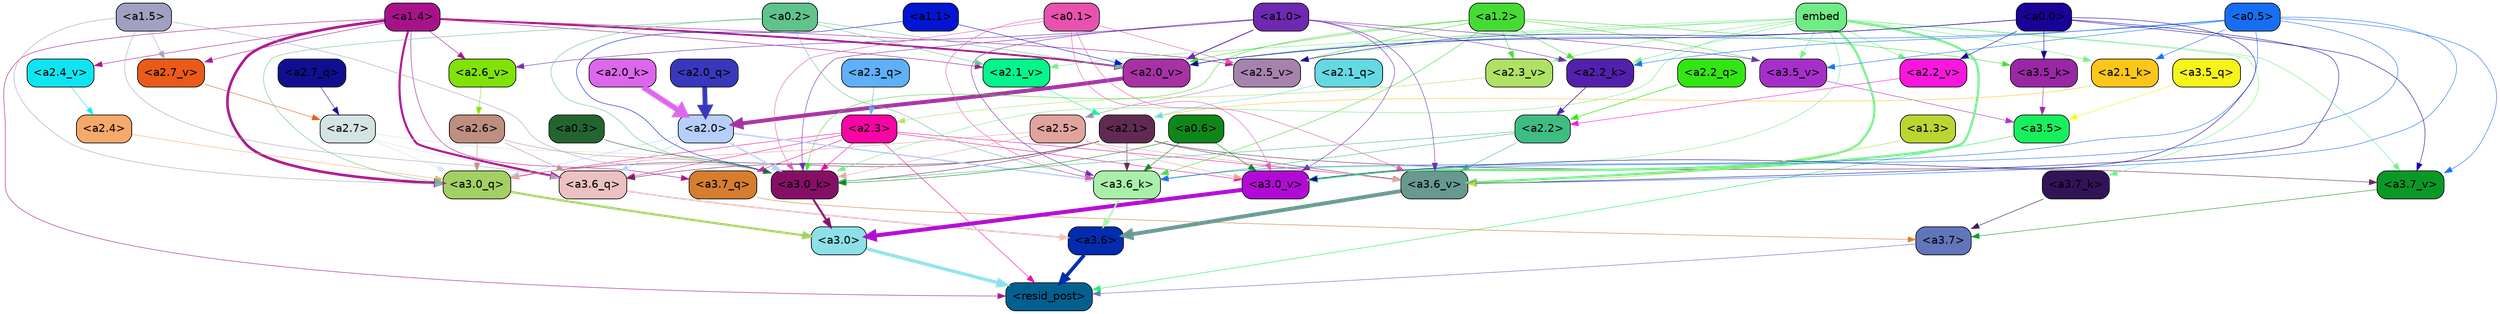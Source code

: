 strict digraph "" {
	graph [bgcolor=transparent,
		layout=dot,
		overlap=false,
		splines=true
	];
	"<a3.7>"	[color=black,
		fillcolor="#6175bb",
		fontname=Helvetica,
		shape=box,
		style="filled, rounded"];
	"<resid_post>"	[color=black,
		fillcolor="#045f91",
		fontname=Helvetica,
		shape=box,
		style="filled, rounded"];
	"<a3.7>" -> "<resid_post>"	[color="#6175bb",
		penwidth=0.6239100098609924];
	"<a3.6>"	[color=black,
		fillcolor="#032baf",
		fontname=Helvetica,
		shape=box,
		style="filled, rounded"];
	"<a3.6>" -> "<resid_post>"	[color="#032baf",
		penwidth=4.569062113761902];
	"<a3.5>"	[color=black,
		fillcolor="#17f05c",
		fontname=Helvetica,
		shape=box,
		style="filled, rounded"];
	"<a3.5>" -> "<resid_post>"	[color="#17f05c",
		penwidth=0.6];
	"<a3.0>"	[color=black,
		fillcolor="#8de0e7",
		fontname=Helvetica,
		shape=box,
		style="filled, rounded"];
	"<a3.0>" -> "<resid_post>"	[color="#8de0e7",
		penwidth=4.283544182777405];
	"<a2.3>"	[color=black,
		fillcolor="#fa03a4",
		fontname=Helvetica,
		shape=box,
		style="filled, rounded"];
	"<a2.3>" -> "<resid_post>"	[color="#fa03a4",
		penwidth=0.6];
	"<a3.7_q>"	[color=black,
		fillcolor="#d67d2e",
		fontname=Helvetica,
		shape=box,
		style="filled, rounded"];
	"<a2.3>" -> "<a3.7_q>"	[color="#fa03a4",
		penwidth=0.6];
	"<a3.6_q>"	[color=black,
		fillcolor="#ebc2c1",
		fontname=Helvetica,
		shape=box,
		style="filled, rounded"];
	"<a2.3>" -> "<a3.6_q>"	[color="#fa03a4",
		penwidth=0.6];
	"<a3.0_q>"	[color=black,
		fillcolor="#a2d062",
		fontname=Helvetica,
		shape=box,
		style="filled, rounded"];
	"<a2.3>" -> "<a3.0_q>"	[color="#fa03a4",
		penwidth=0.6];
	"<a3.0_k>"	[color=black,
		fillcolor="#860f66",
		fontname=Helvetica,
		shape=box,
		style="filled, rounded"];
	"<a2.3>" -> "<a3.0_k>"	[color="#fa03a4",
		penwidth=0.6];
	"<a3.6_v>"	[color=black,
		fillcolor="#679991",
		fontname=Helvetica,
		shape=box,
		style="filled, rounded"];
	"<a2.3>" -> "<a3.6_v>"	[color="#fa03a4",
		penwidth=0.6];
	"<a3.0_v>"	[color=black,
		fillcolor="#b20ad5",
		fontname=Helvetica,
		shape=box,
		style="filled, rounded"];
	"<a2.3>" -> "<a3.0_v>"	[color="#fa03a4",
		penwidth=0.6];
	"<a1.4>"	[color=black,
		fillcolor="#a7128b",
		fontname=Helvetica,
		shape=box,
		style="filled, rounded"];
	"<a1.4>" -> "<resid_post>"	[color="#a7128b",
		penwidth=0.6];
	"<a1.4>" -> "<a3.7_q>"	[color="#a7128b",
		penwidth=0.6];
	"<a1.4>" -> "<a3.6_q>"	[color="#a7128b",
		penwidth=2.6908124685287476];
	"<a1.4>" -> "<a3.0_q>"	[color="#a7128b",
		penwidth=3.32076895236969];
	"<a2.7_v>"	[color=black,
		fillcolor="#ea5a18",
		fontname=Helvetica,
		shape=box,
		style="filled, rounded"];
	"<a1.4>" -> "<a2.7_v>"	[color="#a7128b",
		penwidth=0.6];
	"<a2.6_v>"	[color=black,
		fillcolor="#80e207",
		fontname=Helvetica,
		shape=box,
		style="filled, rounded"];
	"<a1.4>" -> "<a2.6_v>"	[color="#a7128b",
		penwidth=0.6];
	"<a2.5_v>"	[color=black,
		fillcolor="#a583ac",
		fontname=Helvetica,
		shape=box,
		style="filled, rounded"];
	"<a1.4>" -> "<a2.5_v>"	[color="#a7128b",
		penwidth=0.6];
	"<a2.4_v>"	[color=black,
		fillcolor="#0ee5f3",
		fontname=Helvetica,
		shape=box,
		style="filled, rounded"];
	"<a1.4>" -> "<a2.4_v>"	[color="#a7128b",
		penwidth=0.6];
	"<a2.1_v>"	[color=black,
		fillcolor="#04f58c",
		fontname=Helvetica,
		shape=box,
		style="filled, rounded"];
	"<a1.4>" -> "<a2.1_v>"	[color="#a7128b",
		penwidth=0.6];
	"<a2.0_v>"	[color=black,
		fillcolor="#a632a3",
		fontname=Helvetica,
		shape=box,
		style="filled, rounded"];
	"<a1.4>" -> "<a2.0_v>"	[color="#a7128b",
		penwidth=2.3065454959869385];
	"<a3.7_q>" -> "<a3.7>"	[color="#d67d2e",
		penwidth=0.6];
	"<a3.6_q>" -> "<a3.6>"	[color="#ebc2c1",
		penwidth=2.03758105635643];
	"<a3.5_q>"	[color=black,
		fillcolor="#f6f419",
		fontname=Helvetica,
		shape=box,
		style="filled, rounded"];
	"<a3.5_q>" -> "<a3.5>"	[color="#f6f419",
		penwidth=0.6];
	"<a3.0_q>" -> "<a3.0>"	[color="#a2d062",
		penwidth=2.8638100624084473];
	"<a3.7_k>"	[color=black,
		fillcolor="#321358",
		fontname=Helvetica,
		shape=box,
		style="filled, rounded"];
	"<a3.7_k>" -> "<a3.7>"	[color="#321358",
		penwidth=0.6];
	"<a3.6_k>"	[color=black,
		fillcolor="#a9efa9",
		fontname=Helvetica,
		shape=box,
		style="filled, rounded"];
	"<a3.6_k>" -> "<a3.6>"	[color="#a9efa9",
		penwidth=2.174198240041733];
	"<a3.5_k>"	[color=black,
		fillcolor="#9a27a4",
		fontname=Helvetica,
		shape=box,
		style="filled, rounded"];
	"<a3.5_k>" -> "<a3.5>"	[color="#9a27a4",
		penwidth=0.6];
	"<a3.0_k>" -> "<a3.0>"	[color="#860f66",
		penwidth=2.6274144649505615];
	"<a3.7_v>"	[color=black,
		fillcolor="#0b9826",
		fontname=Helvetica,
		shape=box,
		style="filled, rounded"];
	"<a3.7_v>" -> "<a3.7>"	[color="#0b9826",
		penwidth=0.6];
	"<a3.6_v>" -> "<a3.6>"	[color="#679991",
		penwidth=5.002329230308533];
	"<a3.5_v>"	[color=black,
		fillcolor="#a62fca",
		fontname=Helvetica,
		shape=box,
		style="filled, rounded"];
	"<a3.5_v>" -> "<a3.5>"	[color="#a62fca",
		penwidth=0.6];
	"<a3.0_v>" -> "<a3.0>"	[color="#b20ad5",
		penwidth=5.188832879066467];
	"<a2.7>"	[color=black,
		fillcolor="#d4e4e3",
		fontname=Helvetica,
		shape=box,
		style="filled, rounded"];
	"<a2.7>" -> "<a3.6_q>"	[color="#d4e4e3",
		penwidth=0.6];
	"<a2.7>" -> "<a3.0_q>"	[color="#d4e4e3",
		penwidth=0.6];
	"<a2.7>" -> "<a3.0_k>"	[color="#d4e4e3",
		penwidth=0.6];
	"<a2.6>"	[color=black,
		fillcolor="#be8e80",
		fontname=Helvetica,
		shape=box,
		style="filled, rounded"];
	"<a2.6>" -> "<a3.6_q>"	[color="#be8e80",
		penwidth=0.6];
	"<a2.6>" -> "<a3.0_q>"	[color="#be8e80",
		penwidth=0.6];
	"<a2.6>" -> "<a3.0_k>"	[color="#be8e80",
		penwidth=0.6];
	"<a2.1>"	[color=black,
		fillcolor="#612a53",
		fontname=Helvetica,
		shape=box,
		style="filled, rounded"];
	"<a2.1>" -> "<a3.6_q>"	[color="#612a53",
		penwidth=0.6];
	"<a2.1>" -> "<a3.0_q>"	[color="#612a53",
		penwidth=0.6];
	"<a2.1>" -> "<a3.6_k>"	[color="#612a53",
		penwidth=0.6];
	"<a2.1>" -> "<a3.0_k>"	[color="#612a53",
		penwidth=0.6];
	"<a2.1>" -> "<a3.7_v>"	[color="#612a53",
		penwidth=0.6];
	"<a2.1>" -> "<a3.6_v>"	[color="#612a53",
		penwidth=0.6];
	"<a2.0>"	[color=black,
		fillcolor="#b6cefc",
		fontname=Helvetica,
		shape=box,
		style="filled, rounded"];
	"<a2.0>" -> "<a3.6_q>"	[color="#b6cefc",
		penwidth=0.6];
	"<a2.0>" -> "<a3.0_q>"	[color="#b6cefc",
		penwidth=0.6];
	"<a2.0>" -> "<a3.6_k>"	[color="#b6cefc",
		penwidth=1.6254686117172241];
	"<a2.0>" -> "<a3.0_k>"	[color="#b6cefc",
		penwidth=2.182972814887762];
	"<a1.5>"	[color=black,
		fillcolor="#a1a1bf",
		fontname=Helvetica,
		shape=box,
		style="filled, rounded"];
	"<a1.5>" -> "<a3.6_q>"	[color="#a1a1bf",
		penwidth=0.6];
	"<a1.5>" -> "<a3.0_q>"	[color="#a1a1bf",
		penwidth=0.6];
	"<a1.5>" -> "<a3.0_k>"	[color="#a1a1bf",
		penwidth=0.6];
	"<a1.5>" -> "<a2.7_v>"	[color="#a1a1bf",
		penwidth=0.6];
	"<a2.5>"	[color=black,
		fillcolor="#e0a49d",
		fontname=Helvetica,
		shape=box,
		style="filled, rounded"];
	"<a2.5>" -> "<a3.0_q>"	[color="#e0a49d",
		penwidth=0.6];
	"<a2.5>" -> "<a3.0_k>"	[color="#e0a49d",
		penwidth=0.6];
	"<a2.5>" -> "<a3.6_v>"	[color="#e0a49d",
		penwidth=0.6];
	"<a2.5>" -> "<a3.0_v>"	[color="#e0a49d",
		penwidth=0.6];
	"<a2.4>"	[color=black,
		fillcolor="#f6a969",
		fontname=Helvetica,
		shape=box,
		style="filled, rounded"];
	"<a2.4>" -> "<a3.0_q>"	[color="#f6a969",
		penwidth=0.6];
	"<a0.2>"	[color=black,
		fillcolor="#60c38b",
		fontname=Helvetica,
		shape=box,
		style="filled, rounded"];
	"<a0.2>" -> "<a3.0_q>"	[color="#60c38b",
		penwidth=0.6];
	"<a0.2>" -> "<a3.6_k>"	[color="#60c38b",
		penwidth=0.6];
	"<a0.2>" -> "<a3.0_k>"	[color="#60c38b",
		penwidth=0.6];
	"<a0.2>" -> "<a2.1_v>"	[color="#60c38b",
		penwidth=0.6];
	"<a0.2>" -> "<a2.0_v>"	[color="#60c38b",
		penwidth=0.6];
	embed	[color=black,
		fillcolor="#70ec86",
		fontname=Helvetica,
		shape=box,
		style="filled, rounded"];
	embed -> "<a3.7_k>"	[color="#70ec86",
		penwidth=0.6];
	embed -> "<a3.6_k>"	[color="#70ec86",
		penwidth=0.6];
	embed -> "<a3.0_k>"	[color="#70ec86",
		penwidth=0.6];
	embed -> "<a3.7_v>"	[color="#70ec86",
		penwidth=0.6];
	embed -> "<a3.6_v>"	[color="#70ec86",
		penwidth=2.809220314025879];
	embed -> "<a3.5_v>"	[color="#70ec86",
		penwidth=0.6];
	embed -> "<a3.0_v>"	[color="#70ec86",
		penwidth=2.754121422767639];
	"<a2.2_k>"	[color=black,
		fillcolor="#5220ac",
		fontname=Helvetica,
		shape=box,
		style="filled, rounded"];
	embed -> "<a2.2_k>"	[color="#70ec86",
		penwidth=0.6805839538574219];
	"<a2.1_k>"	[color=black,
		fillcolor="#fcc61a",
		fontname=Helvetica,
		shape=box,
		style="filled, rounded"];
	embed -> "<a2.1_k>"	[color="#70ec86",
		penwidth=0.6];
	embed -> "<a2.5_v>"	[color="#70ec86",
		penwidth=0.6];
	"<a2.3_v>"	[color=black,
		fillcolor="#afe165",
		fontname=Helvetica,
		shape=box,
		style="filled, rounded"];
	embed -> "<a2.3_v>"	[color="#70ec86",
		penwidth=0.6];
	"<a2.2_v>"	[color=black,
		fillcolor="#fa17dd",
		fontname=Helvetica,
		shape=box,
		style="filled, rounded"];
	embed -> "<a2.2_v>"	[color="#70ec86",
		penwidth=0.6436443328857422];
	embed -> "<a2.1_v>"	[color="#70ec86",
		penwidth=0.6];
	embed -> "<a2.0_v>"	[color="#70ec86",
		penwidth=0.6];
	"<a2.2>"	[color=black,
		fillcolor="#3ebd83",
		fontname=Helvetica,
		shape=box,
		style="filled, rounded"];
	"<a2.2>" -> "<a3.6_k>"	[color="#3ebd83",
		penwidth=0.6];
	"<a2.2>" -> "<a3.0_k>"	[color="#3ebd83",
		penwidth=0.6065438985824585];
	"<a2.2>" -> "<a3.6_v>"	[color="#3ebd83",
		penwidth=0.6];
	"<a1.2>"	[color=black,
		fillcolor="#45db34",
		fontname=Helvetica,
		shape=box,
		style="filled, rounded"];
	"<a1.2>" -> "<a3.6_k>"	[color="#45db34",
		penwidth=0.6];
	"<a1.2>" -> "<a3.5_k>"	[color="#45db34",
		penwidth=0.6];
	"<a1.2>" -> "<a3.0_k>"	[color="#45db34",
		penwidth=0.6];
	"<a1.2>" -> "<a3.5_v>"	[color="#45db34",
		penwidth=0.6];
	"<a1.2>" -> "<a2.2_k>"	[color="#45db34",
		penwidth=0.6];
	"<a1.2>" -> "<a2.5_v>"	[color="#45db34",
		penwidth=0.6];
	"<a1.2>" -> "<a2.3_v>"	[color="#45db34",
		penwidth=0.6];
	"<a1.2>" -> "<a2.0_v>"	[color="#45db34",
		penwidth=0.6];
	"<a1.0>"	[color=black,
		fillcolor="#6e28b1",
		fontname=Helvetica,
		shape=box,
		style="filled, rounded"];
	"<a1.0>" -> "<a3.6_k>"	[color="#6e28b1",
		penwidth=0.6];
	"<a1.0>" -> "<a3.0_k>"	[color="#6e28b1",
		penwidth=0.6];
	"<a1.0>" -> "<a3.6_v>"	[color="#6e28b1",
		penwidth=0.6];
	"<a1.0>" -> "<a3.5_v>"	[color="#6e28b1",
		penwidth=0.6];
	"<a1.0>" -> "<a3.0_v>"	[color="#6e28b1",
		penwidth=0.6];
	"<a1.0>" -> "<a2.2_k>"	[color="#6e28b1",
		penwidth=0.6];
	"<a1.0>" -> "<a2.6_v>"	[color="#6e28b1",
		penwidth=0.6];
	"<a1.0>" -> "<a2.0_v>"	[color="#6e28b1",
		penwidth=1.2192587852478027];
	"<a0.6>"	[color=black,
		fillcolor="#0d8818",
		fontname=Helvetica,
		shape=box,
		style="filled, rounded"];
	"<a0.6>" -> "<a3.6_k>"	[color="#0d8818",
		penwidth=0.6];
	"<a0.6>" -> "<a3.0_k>"	[color="#0d8818",
		penwidth=0.6];
	"<a0.6>" -> "<a3.0_v>"	[color="#0d8818",
		penwidth=0.6];
	"<a0.5>"	[color=black,
		fillcolor="#176ef4",
		fontname=Helvetica,
		shape=box,
		style="filled, rounded"];
	"<a0.5>" -> "<a3.6_k>"	[color="#176ef4",
		penwidth=0.6];
	"<a0.5>" -> "<a3.7_v>"	[color="#176ef4",
		penwidth=0.6];
	"<a0.5>" -> "<a3.6_v>"	[color="#176ef4",
		penwidth=0.6];
	"<a0.5>" -> "<a3.5_v>"	[color="#176ef4",
		penwidth=0.6];
	"<a0.5>" -> "<a3.0_v>"	[color="#176ef4",
		penwidth=0.6120390892028809];
	"<a0.5>" -> "<a2.2_k>"	[color="#176ef4",
		penwidth=0.6];
	"<a0.5>" -> "<a2.1_k>"	[color="#176ef4",
		penwidth=0.6];
	"<a0.5>" -> "<a2.0_v>"	[color="#176ef4",
		penwidth=0.6];
	"<a0.1>"	[color=black,
		fillcolor="#e852ae",
		fontname=Helvetica,
		shape=box,
		style="filled, rounded"];
	"<a0.1>" -> "<a3.6_k>"	[color="#e852ae",
		penwidth=0.6];
	"<a0.1>" -> "<a3.0_k>"	[color="#e852ae",
		penwidth=0.6];
	"<a0.1>" -> "<a3.6_v>"	[color="#e852ae",
		penwidth=0.6];
	"<a0.1>" -> "<a3.0_v>"	[color="#e852ae",
		penwidth=0.6];
	"<a0.1>" -> "<a2.5_v>"	[color="#e852ae",
		penwidth=0.6];
	"<a0.0>"	[color=black,
		fillcolor="#180298",
		fontname=Helvetica,
		shape=box,
		style="filled, rounded"];
	"<a0.0>" -> "<a3.5_k>"	[color="#180298",
		penwidth=0.6];
	"<a0.0>" -> "<a3.7_v>"	[color="#180298",
		penwidth=0.6];
	"<a0.0>" -> "<a3.6_v>"	[color="#180298",
		penwidth=0.6];
	"<a0.0>" -> "<a3.0_v>"	[color="#180298",
		penwidth=0.6];
	"<a0.0>" -> "<a2.5_v>"	[color="#180298",
		penwidth=0.6];
	"<a0.0>" -> "<a2.2_v>"	[color="#180298",
		penwidth=0.6];
	"<a0.0>" -> "<a2.0_v>"	[color="#180298",
		penwidth=0.6];
	"<a1.1>"	[color=black,
		fillcolor="#0215d0",
		fontname=Helvetica,
		shape=box,
		style="filled, rounded"];
	"<a1.1>" -> "<a3.0_k>"	[color="#0215d0",
		penwidth=0.6];
	"<a1.1>" -> "<a2.0_v>"	[color="#0215d0",
		penwidth=0.6];
	"<a0.3>"	[color=black,
		fillcolor="#246431",
		fontname=Helvetica,
		shape=box,
		style="filled, rounded"];
	"<a0.3>" -> "<a3.0_k>"	[color="#246431",
		penwidth=0.6];
	"<a1.3>"	[color=black,
		fillcolor="#bcd531",
		fontname=Helvetica,
		shape=box,
		style="filled, rounded"];
	"<a1.3>" -> "<a3.6_v>"	[color="#bcd531",
		penwidth=0.6];
	"<a2.7_q>"	[color=black,
		fillcolor="#100f92",
		fontname=Helvetica,
		shape=box,
		style="filled, rounded"];
	"<a2.7_q>" -> "<a2.7>"	[color="#100f92",
		penwidth=0.6];
	"<a2.3_q>"	[color=black,
		fillcolor="#5faff9",
		fontname=Helvetica,
		shape=box,
		style="filled, rounded"];
	"<a2.3_q>" -> "<a2.3>"	[color="#5faff9",
		penwidth=0.6];
	"<a2.2_q>"	[color=black,
		fillcolor="#32e611",
		fontname=Helvetica,
		shape=box,
		style="filled, rounded"];
	"<a2.2_q>" -> "<a2.2>"	[color="#32e611",
		penwidth=0.7585353851318359];
	"<a2.1_q>"	[color=black,
		fillcolor="#64d9e2",
		fontname=Helvetica,
		shape=box,
		style="filled, rounded"];
	"<a2.1_q>" -> "<a2.1>"	[color="#64d9e2",
		penwidth=0.6];
	"<a2.0_q>"	[color=black,
		fillcolor="#3838bd",
		fontname=Helvetica,
		shape=box,
		style="filled, rounded"];
	"<a2.0_q>" -> "<a2.0>"	[color="#3838bd",
		penwidth=6.189085364341736];
	"<a2.2_k>" -> "<a2.2>"	[color="#5220ac",
		penwidth=0.87534499168396];
	"<a2.1_k>" -> "<a2.1>"	[color="#fcc61a",
		penwidth=0.6];
	"<a2.0_k>"	[color=black,
		fillcolor="#dd67ec",
		fontname=Helvetica,
		shape=box,
		style="filled, rounded"];
	"<a2.0_k>" -> "<a2.0>"	[color="#dd67ec",
		penwidth=7.056803464889526];
	"<a2.7_v>" -> "<a2.7>"	[color="#ea5a18",
		penwidth=0.6];
	"<a2.6_v>" -> "<a2.6>"	[color="#80e207",
		penwidth=0.6];
	"<a2.5_v>" -> "<a2.5>"	[color="#a583ac",
		penwidth=0.6];
	"<a2.4_v>" -> "<a2.4>"	[color="#0ee5f3",
		penwidth=0.6];
	"<a2.3_v>" -> "<a2.3>"	[color="#afe165",
		penwidth=0.6];
	"<a2.2_v>" -> "<a2.2>"	[color="#fa17dd",
		penwidth=0.6];
	"<a2.1_v>" -> "<a2.1>"	[color="#04f58c",
		penwidth=0.6];
	"<a2.0_v>" -> "<a2.0>"	[color="#a632a3",
		penwidth=5.12138295173645];
}
